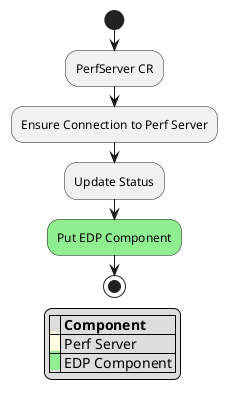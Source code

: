 @startuml
start
:PerfServer CR;
:Ensure Connection to Perf Server;
:Update Status;
#lightgreen:Put EDP Component;
stop

legend
|= |= Component |
|<back:#lightyellow>   </back>| Perf Server |
|<back:#lightgreen>   </back>| EDP Component |
endlegend
@enduml